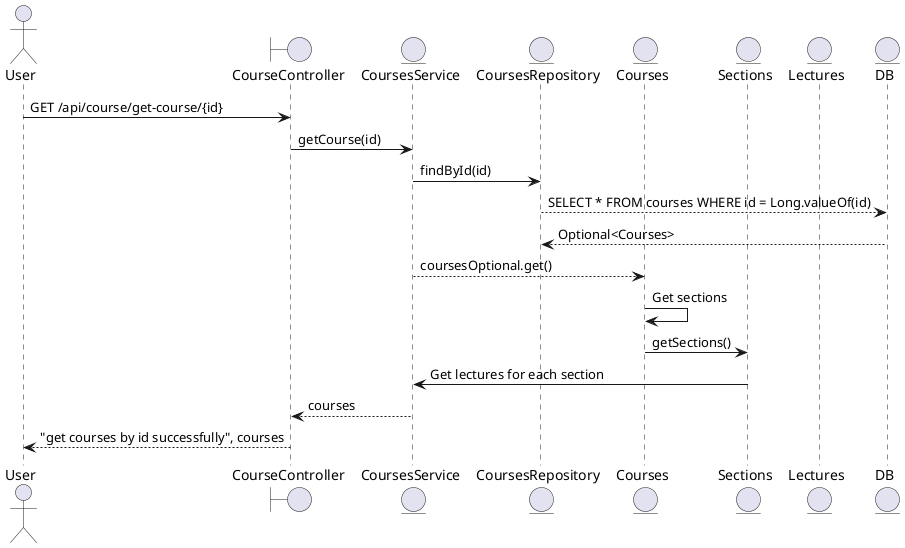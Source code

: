 @startuml

actor User
boundary CourseController
entity CoursesService
entity CoursesRepository
entity Courses
entity Sections
entity Lectures
entity DB

User -> CourseController : GET /api/course/get-course/{id}
CourseController -> CoursesService : getCourse(id)
CoursesService -> CoursesRepository : findById(id)
CoursesRepository --> DB : SELECT * FROM courses WHERE id = Long.valueOf(id)
DB --> CoursesRepository : Optional<Courses>

CoursesService --> Courses : coursesOptional.get()

Courses -> Courses : Get sections
Courses -> Sections : getSections()
Sections -> CoursesService : Get lectures for each section

CoursesService --> CourseController : courses
CourseController --> User : "get courses by id successfully", courses

@enduml
